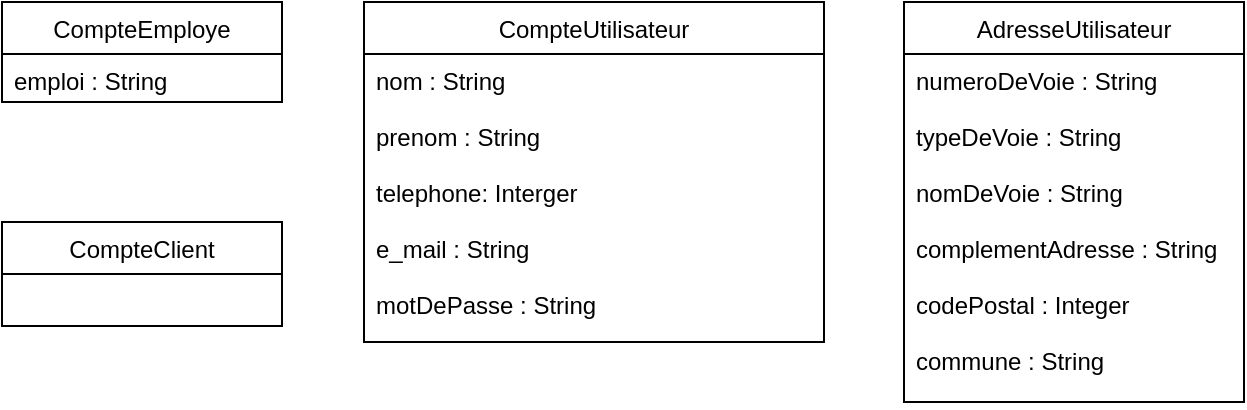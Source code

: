 <mxfile version="10.9.8" type="github"><diagram id="HNOcNdBwTmjnM0GlacPG" name="Page-1"><mxGraphModel dx="868" dy="458" grid="1" gridSize="10" guides="1" tooltips="1" connect="1" arrows="1" fold="1" page="1" pageScale="1" pageWidth="827" pageHeight="1169" math="0" shadow="0"><root><mxCell id="0"/><mxCell id="1" parent="0"/><mxCell id="vuejysEl4Uos-tZI-mr2-7" value="CompteEmploye" style="swimlane;fontStyle=0;childLayout=stackLayout;horizontal=1;startSize=26;fillColor=none;horizontalStack=0;resizeParent=1;resizeParentMax=0;resizeLast=0;collapsible=1;marginBottom=0;" parent="1" vertex="1"><mxGeometry x="19" y="47" width="140" height="50" as="geometry"/></mxCell><mxCell id="vuejysEl4Uos-tZI-mr2-8" value="emploi : String&#xA;" style="text;strokeColor=none;fillColor=none;align=left;verticalAlign=top;spacingLeft=4;spacingRight=4;overflow=hidden;rotatable=0;points=[[0,0.5],[1,0.5]];portConstraint=eastwest;" parent="vuejysEl4Uos-tZI-mr2-7" vertex="1"><mxGeometry y="26" width="140" height="24" as="geometry"/></mxCell><mxCell id="vuejysEl4Uos-tZI-mr2-11" value="CompteUtilisateur" style="swimlane;fontStyle=0;childLayout=stackLayout;horizontal=1;startSize=26;fillColor=none;horizontalStack=0;resizeParent=1;resizeParentMax=0;resizeLast=0;collapsible=1;marginBottom=0;" parent="1" vertex="1"><mxGeometry x="200" y="47" width="230" height="170" as="geometry"/></mxCell><mxCell id="vuejysEl4Uos-tZI-mr2-12" value="nom : String&#xA;&#xA;prenom : String&#xA;&#xA;telephone: Interger&#xA;&#xA;e_mail : String&#xA;&#xA;motDePasse : String&#xA;" style="text;strokeColor=none;fillColor=none;align=left;verticalAlign=top;spacingLeft=4;spacingRight=4;overflow=hidden;rotatable=0;points=[[0,0.5],[1,0.5]];portConstraint=eastwest;" parent="vuejysEl4Uos-tZI-mr2-11" vertex="1"><mxGeometry y="26" width="230" height="144" as="geometry"/></mxCell><mxCell id="aB7B6SAhCTzi48ZWSBeR-2" value="CompteClient" style="swimlane;fontStyle=0;childLayout=stackLayout;horizontal=1;startSize=26;fillColor=none;horizontalStack=0;resizeParent=1;resizeParentMax=0;resizeLast=0;collapsible=1;marginBottom=0;" vertex="1" parent="1"><mxGeometry x="19" y="157" width="140" height="52" as="geometry"/></mxCell><mxCell id="aB7B6SAhCTzi48ZWSBeR-6" value="AdresseUtilisateur" style="swimlane;fontStyle=0;childLayout=stackLayout;horizontal=1;startSize=26;fillColor=none;horizontalStack=0;resizeParent=1;resizeParentMax=0;resizeLast=0;collapsible=1;marginBottom=0;" vertex="1" parent="1"><mxGeometry x="470" y="47" width="170" height="200" as="geometry"/></mxCell><mxCell id="aB7B6SAhCTzi48ZWSBeR-9" value="numeroDeVoie : String&#xA;&#xA;typeDeVoie : String&#xA;&#xA;nomDeVoie : String&#xA;&#xA;complementAdresse : String&#xA;&#xA;codePostal : Integer&#xA;&#xA;commune : String&#xA;&#xA;&#xA;&#xA;" style="text;strokeColor=none;fillColor=none;align=left;verticalAlign=top;spacingLeft=4;spacingRight=4;overflow=hidden;rotatable=0;points=[[0,0.5],[1,0.5]];portConstraint=eastwest;" vertex="1" parent="aB7B6SAhCTzi48ZWSBeR-6"><mxGeometry y="26" width="170" height="174" as="geometry"/></mxCell></root></mxGraphModel></diagram></mxfile>